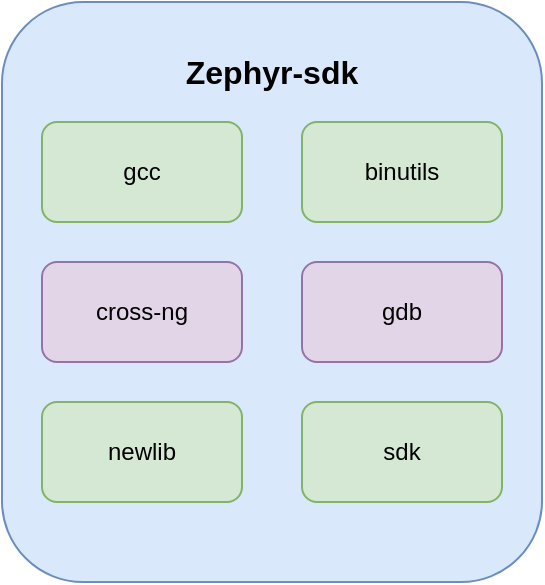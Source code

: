 <mxfile version="20.4.0" type="github">
  <diagram id="_aU4LF-nLB1GaBovUCP4" name="第 1 页">
    <mxGraphModel dx="456" dy="742" grid="1" gridSize="10" guides="1" tooltips="1" connect="1" arrows="1" fold="1" page="1" pageScale="1" pageWidth="827" pageHeight="1169" math="0" shadow="0">
      <root>
        <mxCell id="0" />
        <mxCell id="1" parent="0" />
        <mxCell id="ry5DUwYTx4jPliDKJfSS-1" value="" style="rounded=1;whiteSpace=wrap;html=1;fillColor=#dae8fc;strokeColor=#6c8ebf;" vertex="1" parent="1">
          <mxGeometry x="120" y="220" width="270" height="290" as="geometry" />
        </mxCell>
        <mxCell id="ry5DUwYTx4jPliDKJfSS-2" value="gcc" style="rounded=1;whiteSpace=wrap;html=1;fillColor=#d5e8d4;strokeColor=#82b366;" vertex="1" parent="1">
          <mxGeometry x="140" y="280" width="100" height="50" as="geometry" />
        </mxCell>
        <mxCell id="ry5DUwYTx4jPliDKJfSS-3" value="Zephyr-sdk" style="text;html=1;strokeColor=none;fillColor=none;align=center;verticalAlign=middle;whiteSpace=wrap;rounded=0;fontSize=16;fontStyle=1" vertex="1" parent="1">
          <mxGeometry x="200" y="240" width="110" height="30" as="geometry" />
        </mxCell>
        <mxCell id="ry5DUwYTx4jPliDKJfSS-5" value="binutils" style="rounded=1;whiteSpace=wrap;html=1;fillColor=#d5e8d4;strokeColor=#82b366;" vertex="1" parent="1">
          <mxGeometry x="270" y="280" width="100" height="50" as="geometry" />
        </mxCell>
        <mxCell id="ry5DUwYTx4jPliDKJfSS-7" value="cross-ng" style="rounded=1;whiteSpace=wrap;html=1;fillColor=#e1d5e7;strokeColor=#9673a6;" vertex="1" parent="1">
          <mxGeometry x="140" y="350" width="100" height="50" as="geometry" />
        </mxCell>
        <mxCell id="ry5DUwYTx4jPliDKJfSS-9" value="gdb" style="rounded=1;whiteSpace=wrap;html=1;fillColor=#e1d5e7;strokeColor=#9673a6;" vertex="1" parent="1">
          <mxGeometry x="270" y="350" width="100" height="50" as="geometry" />
        </mxCell>
        <mxCell id="ry5DUwYTx4jPliDKJfSS-10" value="newlib" style="rounded=1;whiteSpace=wrap;html=1;fillColor=#d5e8d4;strokeColor=#82b366;" vertex="1" parent="1">
          <mxGeometry x="140" y="420" width="100" height="50" as="geometry" />
        </mxCell>
        <mxCell id="ry5DUwYTx4jPliDKJfSS-11" value="sdk" style="rounded=1;whiteSpace=wrap;html=1;fillColor=#d5e8d4;strokeColor=#82b366;" vertex="1" parent="1">
          <mxGeometry x="270" y="420" width="100" height="50" as="geometry" />
        </mxCell>
      </root>
    </mxGraphModel>
  </diagram>
</mxfile>
